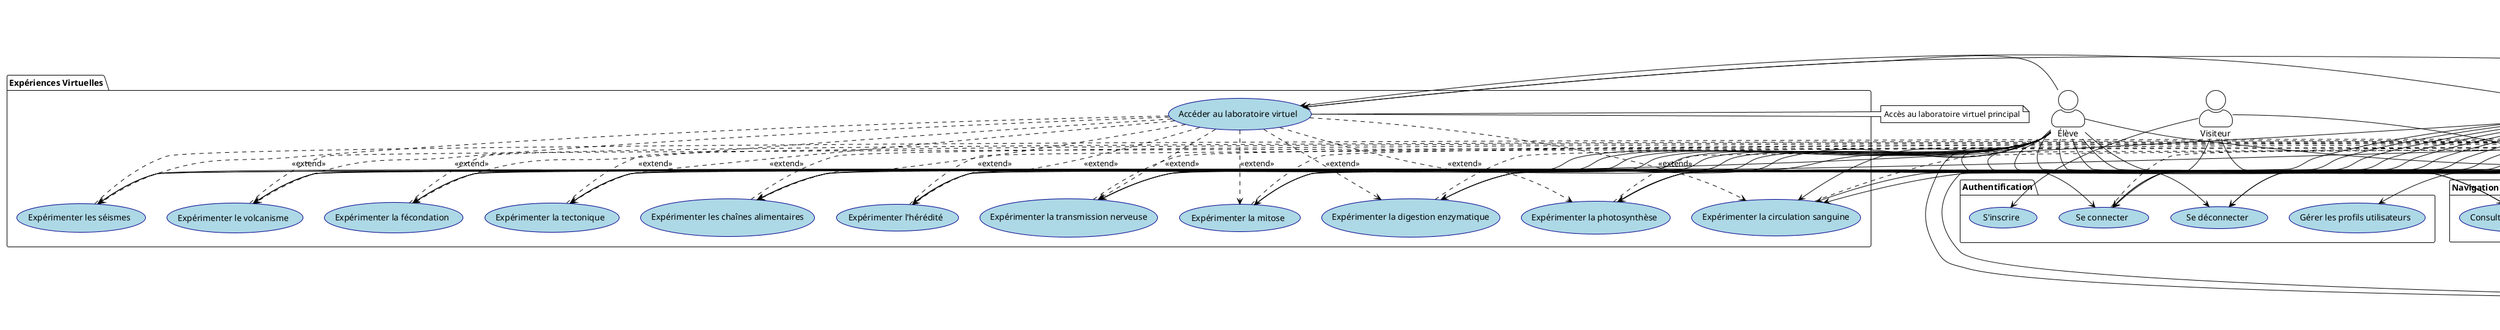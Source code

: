 @startuml Diagramme de Cas d'Utilisation - Laboratoire Virtuel SVT

!theme plain
skinparam actorStyle awesome
skinparam usecase {
    BackgroundColor LightBlue
    BorderColor DarkBlue
    FontColor Black
}

title Diagramme de Cas d'Utilisation - SUNU-LAB (Laboratoire Virtuel SVT)

' Définition des acteurs
actor "Visiteur" as V
actor "Élève" as E
actor "Professeur" as P
actor "Administrateur" as A
actor "Système" as S

' Package pour l'authentification
package "Authentification" {
    usecase "Se connecter" as UC1
    usecase "Se déconnecter" as UC2
    usecase "S'inscrire" as UC3
    usecase "Gérer les profils utilisateurs" as UC4
}

' Package pour la gestion administrative
package "Gestion Administrative" {
    usecase "Gérer les établissements" as UC5
    usecase "Gérer les classes" as UC6
    usecase "Gérer les utilisateurs" as UC7
    usecase "Consulter les statistiques" as UC8
    usecase "Envoyer des notifications" as UC9
}

' Package pour les simulations
package "Gestion des Simulations" {
    usecase "Créer une simulation" as UC10
    usecase "Modifier une simulation" as UC11
    usecase "Supprimer une simulation" as UC12
    usecase "Exécuter une simulation" as UC13
    usecase "Visualiser les simulations 3D" as UC14
    usecase "Consulter les résultats" as UC15
}

' Package pour les QCM
package "Gestion des QCM" {
    usecase "Créer un QCM" as UC16
    usecase "Modifier un QCM" as UC17
    usecase "Supprimer un QCM" as UC18
    usecase "Répondre à un QCM" as UC19
    usecase "Consulter les statistiques QCM" as UC20
    usecase "Soumettre une réponse" as UC21
}

' Package pour les vidéos
package "Gestion des Vidéos" {
    usecase "Uploader une vidéo" as UC22
    usecase "Visualiser les vidéos" as UC23
    usecase "Supprimer une vidéo" as UC24
    usecase "Consulter les statistiques vidéo" as UC25
}

' Package pour les expériences virtuelles
package "Expériences Virtuelles" {
    usecase "Accéder au laboratoire virtuel" as UC26
    usecase "Expérimenter la mitose" as UC27
    usecase "Expérimenter la fécondation" as UC28
    usecase "Expérimenter la circulation sanguine" as UC29
    usecase "Expérimenter les séismes" as UC30
    usecase "Expérimenter le volcanisme" as UC31
    usecase "Expérimenter les chaînes alimentaires" as UC32
    usecase "Expérimenter l'hérédité" as UC33
    usecase "Expérimenter la photosynthèse" as UC34
    usecase "Expérimenter la tectonique" as UC35
    usecase "Expérimenter la transmission nerveuse" as UC36
    usecase "Expérimenter la digestion enzymatique" as UC37
}

' Package pour la navigation
package "Navigation et Interface" {
    usecase "Accéder à l'accueil" as UC38
    usecase "Consulter les informations" as UC39
    usecase "Naviguer dans l'interface" as UC40
}

' Relations pour le Visiteur
V --> UC1
V --> UC3
V --> UC38
V --> UC39

' Relations pour l'Élève
E --> UC1
E --> UC2
E --> UC13
E --> UC14
E --> UC19
E --> UC21
E --> UC23
E --> UC26
E --> UC27
E --> UC28
E --> UC29
E --> UC30
E --> UC31
E --> UC32
E --> UC33
E --> UC34
E --> UC35
E --> UC36
E --> UC37
E --> UC38
E --> UC39
E --> UC40

' Relations pour le Professeur
P --> UC1
P --> UC2
P --> UC10
P --> UC11
P --> UC12
P --> UC13
P --> UC14
P --> UC15
P --> UC16
P --> UC17
P --> UC18
P --> UC20
P --> UC22
P --> UC23
P --> UC24
P --> UC25
P --> UC26
P --> UC27
P --> UC28
P --> UC29
P --> UC30
P --> UC31
P --> UC32
P --> UC33
P --> UC34
P --> UC35
P --> UC36
P --> UC37
P --> UC38
P --> UC39
P --> UC40

' Relations pour l'Administrateur
A --> UC1
A --> UC2
A --> UC4
A --> UC5
A --> UC6
A --> UC7
A --> UC8
A --> UC9
A --> UC10
A --> UC11
A --> UC12
A --> UC13
A --> UC14
A --> UC15
A --> UC16
A --> UC17
A --> UC18
A --> UC20
A --> UC22
A --> UC23
A --> UC24
A --> UC25
A --> UC26
A --> UC27
A --> UC28
A --> UC29
A --> UC30
A --> UC31
A --> UC32
A --> UC33
A --> UC34
A --> UC35
A --> UC36
A --> UC37
A --> UC38
A --> UC39
A --> UC40

' Relations d'inclusion et d'extension
UC13 ..> UC14 : <<include>>
UC19 ..> UC21 : <<include>>
UC26 ..> UC27 : <<extend>>
UC26 ..> UC28 : <<extend>>
UC26 ..> UC29 : <<extend>>
UC26 ..> UC30 : <<extend>>
UC26 ..> UC31 : <<extend>>
UC26 ..> UC32 : <<extend>>
UC26 ..> UC33 : <<extend>>
UC26 ..> UC34 : <<extend>>
UC26 ..> UC35 : <<extend>>
UC26 ..> UC36 : <<extend>>
UC26 ..> UC37 : <<extend>>

' Notes explicatives
note right of UC1 : Authentification par email/mot de passe
note right of UC13 : Exécution des simulations 3D avec Three.js
note right of UC14 : Visualisation interactive en 3D
note right of UC26 : Accès au laboratoire virtuel principal
note right of UC27 : Simulation de la division cellulaire
note right of UC28 : Simulation de la fécondation ovule-spermatozoïde
note right of UC29 : Simulation de la circulation sanguine
note right of UC30 : Simulation des ondes sismiques
note right of UC31 : Simulation des éruptions volcaniques
note right of UC32 : Simulation des interactions alimentaires
note right of UC33 : Simulation de la transmission génétique
note right of UC34 : Simulation de la photosynthèse
note right of UC35 : Simulation de la tectonique des plaques
note right of UC36 : Simulation de la transmission nerveuse
note right of UC37 : Simulation de la digestion enzymatique

@enduml 